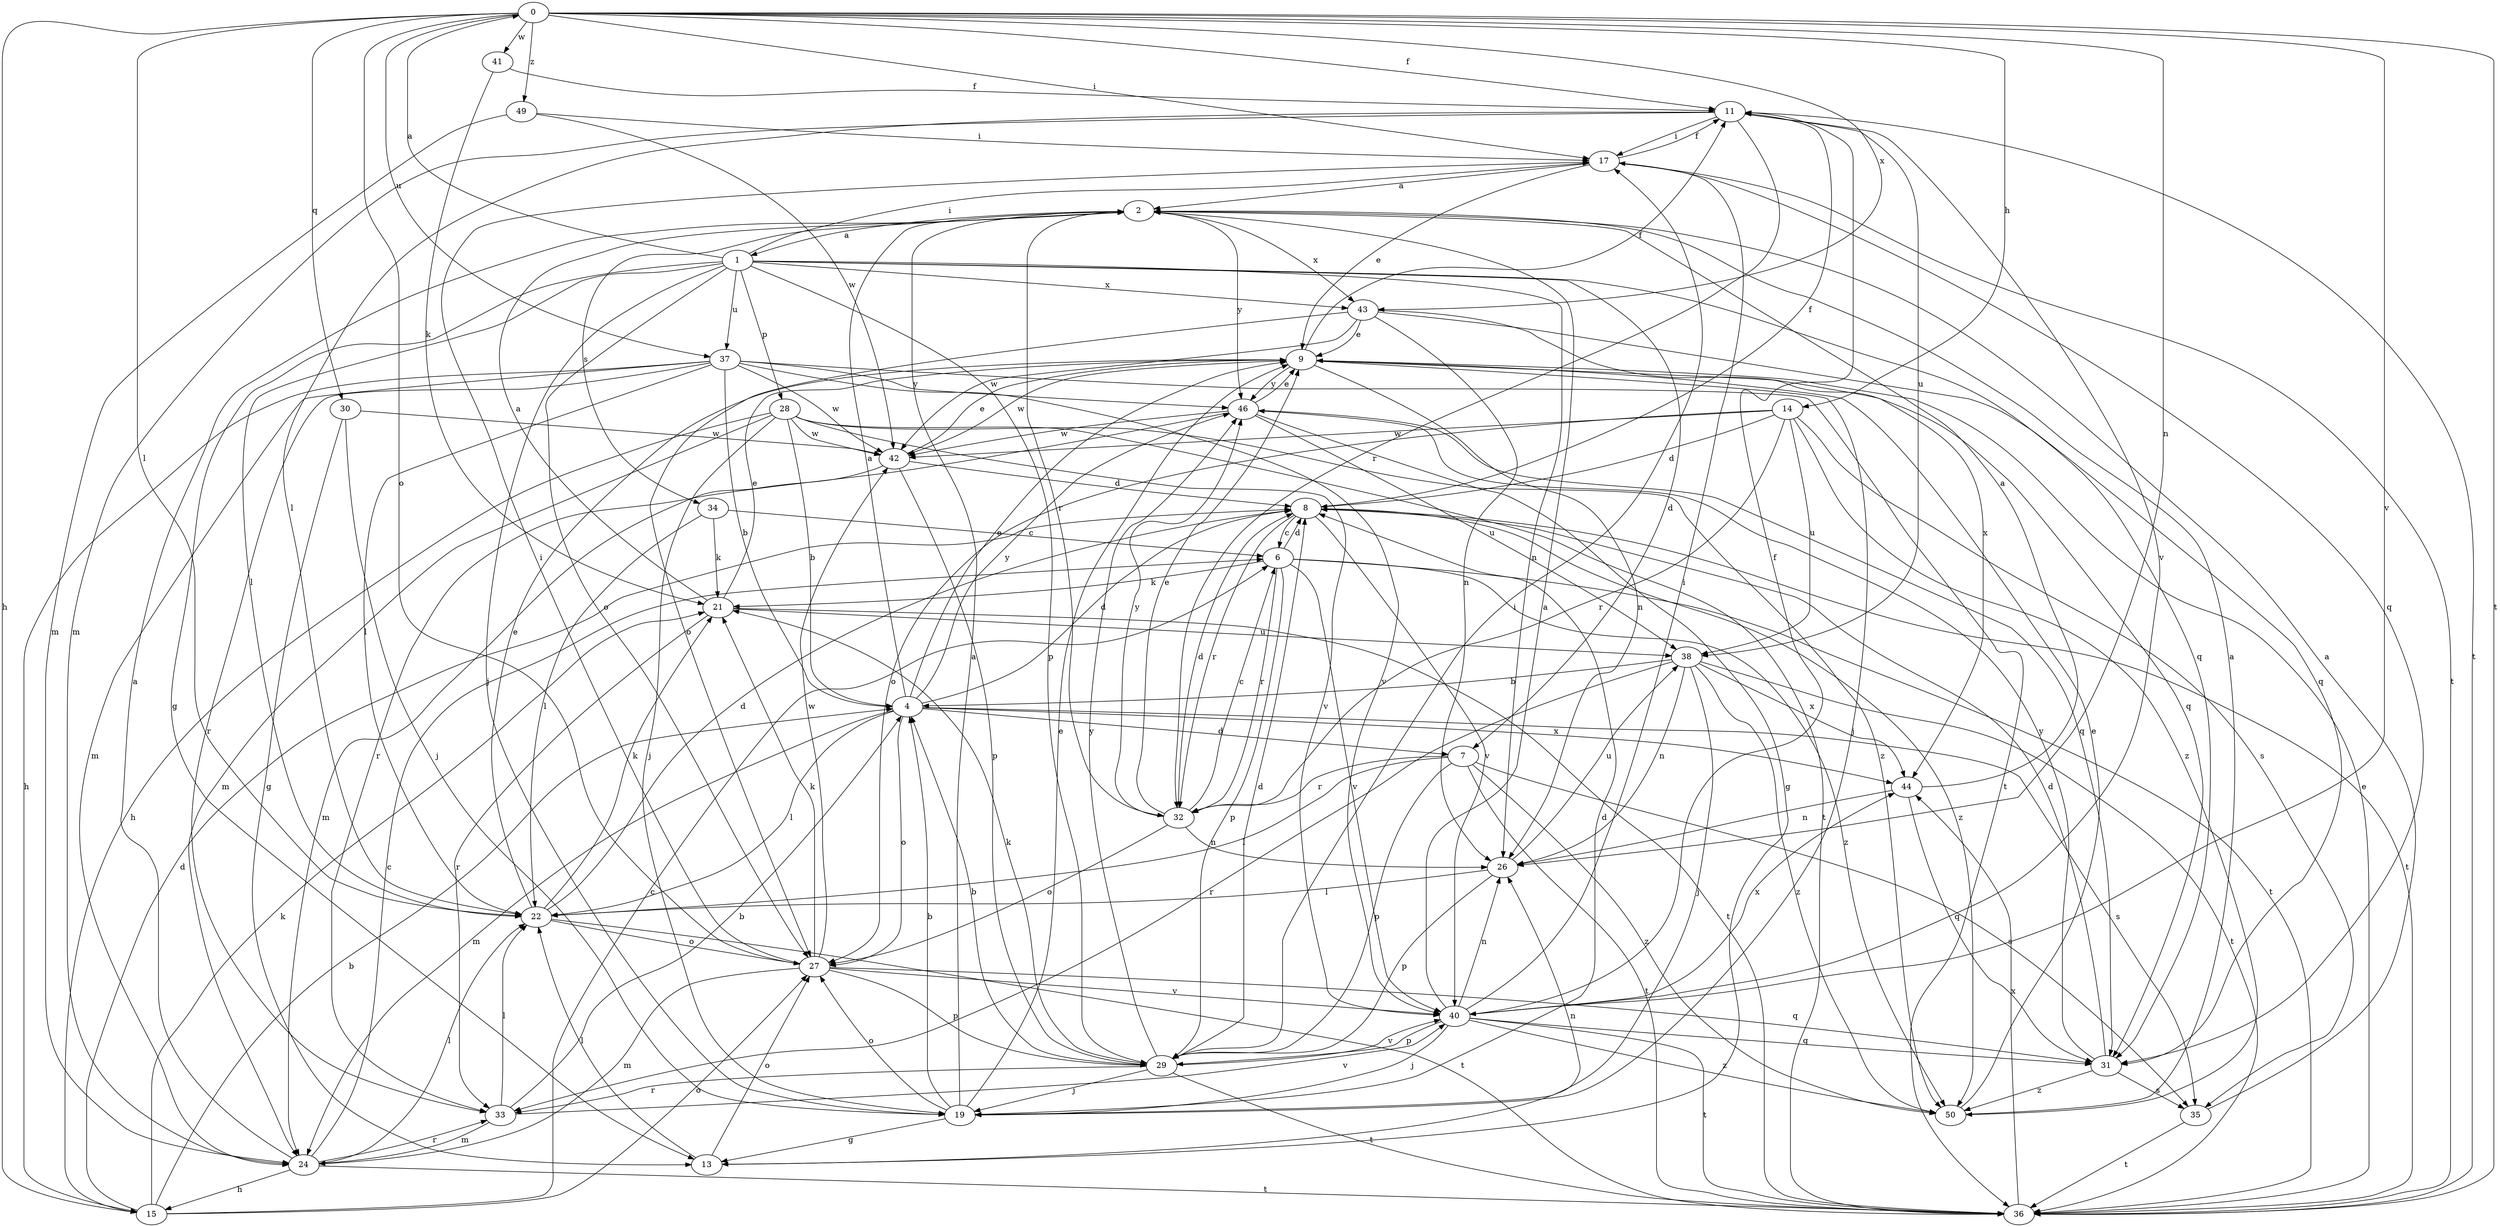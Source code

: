 strict digraph  {
0;
1;
2;
4;
6;
7;
8;
9;
11;
13;
14;
15;
17;
19;
21;
22;
24;
26;
27;
28;
29;
30;
31;
32;
33;
34;
35;
36;
37;
38;
40;
41;
42;
43;
44;
46;
49;
50;
0 -> 11  [label=f];
0 -> 14  [label=h];
0 -> 15  [label=h];
0 -> 17  [label=i];
0 -> 22  [label=l];
0 -> 26  [label=n];
0 -> 27  [label=o];
0 -> 30  [label=q];
0 -> 36  [label=t];
0 -> 37  [label=u];
0 -> 40  [label=v];
0 -> 41  [label=w];
0 -> 43  [label=x];
0 -> 49  [label=z];
1 -> 0  [label=a];
1 -> 7  [label=d];
1 -> 13  [label=g];
1 -> 17  [label=i];
1 -> 19  [label=j];
1 -> 22  [label=l];
1 -> 26  [label=n];
1 -> 27  [label=o];
1 -> 28  [label=p];
1 -> 29  [label=p];
1 -> 31  [label=q];
1 -> 37  [label=u];
1 -> 43  [label=x];
2 -> 1  [label=a];
2 -> 32  [label=r];
2 -> 34  [label=s];
2 -> 43  [label=x];
2 -> 46  [label=y];
4 -> 2  [label=a];
4 -> 7  [label=d];
4 -> 8  [label=d];
4 -> 9  [label=e];
4 -> 22  [label=l];
4 -> 24  [label=m];
4 -> 27  [label=o];
4 -> 35  [label=s];
4 -> 44  [label=x];
4 -> 46  [label=y];
6 -> 8  [label=d];
6 -> 21  [label=k];
6 -> 29  [label=p];
6 -> 32  [label=r];
6 -> 36  [label=t];
6 -> 40  [label=v];
6 -> 50  [label=z];
7 -> 22  [label=l];
7 -> 29  [label=p];
7 -> 32  [label=r];
7 -> 35  [label=s];
7 -> 36  [label=t];
7 -> 50  [label=z];
8 -> 6  [label=c];
8 -> 11  [label=f];
8 -> 32  [label=r];
8 -> 36  [label=t];
8 -> 40  [label=v];
8 -> 50  [label=z];
9 -> 11  [label=f];
9 -> 19  [label=j];
9 -> 26  [label=n];
9 -> 31  [label=q];
9 -> 42  [label=w];
9 -> 46  [label=y];
11 -> 17  [label=i];
11 -> 22  [label=l];
11 -> 24  [label=m];
11 -> 32  [label=r];
11 -> 36  [label=t];
11 -> 38  [label=u];
11 -> 40  [label=v];
13 -> 22  [label=l];
13 -> 26  [label=n];
13 -> 27  [label=o];
14 -> 8  [label=d];
14 -> 27  [label=o];
14 -> 32  [label=r];
14 -> 35  [label=s];
14 -> 38  [label=u];
14 -> 42  [label=w];
14 -> 50  [label=z];
15 -> 4  [label=b];
15 -> 6  [label=c];
15 -> 8  [label=d];
15 -> 21  [label=k];
15 -> 27  [label=o];
17 -> 2  [label=a];
17 -> 9  [label=e];
17 -> 11  [label=f];
17 -> 31  [label=q];
17 -> 36  [label=t];
19 -> 2  [label=a];
19 -> 4  [label=b];
19 -> 8  [label=d];
19 -> 9  [label=e];
19 -> 13  [label=g];
19 -> 27  [label=o];
21 -> 2  [label=a];
21 -> 9  [label=e];
21 -> 33  [label=r];
21 -> 36  [label=t];
21 -> 38  [label=u];
22 -> 8  [label=d];
22 -> 9  [label=e];
22 -> 21  [label=k];
22 -> 27  [label=o];
22 -> 36  [label=t];
24 -> 2  [label=a];
24 -> 6  [label=c];
24 -> 15  [label=h];
24 -> 22  [label=l];
24 -> 33  [label=r];
24 -> 36  [label=t];
26 -> 22  [label=l];
26 -> 29  [label=p];
26 -> 38  [label=u];
27 -> 17  [label=i];
27 -> 21  [label=k];
27 -> 24  [label=m];
27 -> 29  [label=p];
27 -> 31  [label=q];
27 -> 40  [label=v];
27 -> 42  [label=w];
28 -> 4  [label=b];
28 -> 15  [label=h];
28 -> 19  [label=j];
28 -> 24  [label=m];
28 -> 36  [label=t];
28 -> 40  [label=v];
28 -> 42  [label=w];
28 -> 50  [label=z];
29 -> 4  [label=b];
29 -> 8  [label=d];
29 -> 17  [label=i];
29 -> 19  [label=j];
29 -> 21  [label=k];
29 -> 33  [label=r];
29 -> 36  [label=t];
29 -> 40  [label=v];
29 -> 46  [label=y];
30 -> 13  [label=g];
30 -> 19  [label=j];
30 -> 42  [label=w];
31 -> 8  [label=d];
31 -> 35  [label=s];
31 -> 46  [label=y];
31 -> 50  [label=z];
32 -> 6  [label=c];
32 -> 8  [label=d];
32 -> 9  [label=e];
32 -> 26  [label=n];
32 -> 27  [label=o];
32 -> 46  [label=y];
33 -> 4  [label=b];
33 -> 22  [label=l];
33 -> 24  [label=m];
33 -> 40  [label=v];
34 -> 6  [label=c];
34 -> 21  [label=k];
34 -> 22  [label=l];
35 -> 2  [label=a];
35 -> 36  [label=t];
36 -> 9  [label=e];
36 -> 44  [label=x];
37 -> 4  [label=b];
37 -> 15  [label=h];
37 -> 22  [label=l];
37 -> 24  [label=m];
37 -> 33  [label=r];
37 -> 36  [label=t];
37 -> 40  [label=v];
37 -> 42  [label=w];
37 -> 46  [label=y];
38 -> 4  [label=b];
38 -> 19  [label=j];
38 -> 26  [label=n];
38 -> 33  [label=r];
38 -> 36  [label=t];
38 -> 44  [label=x];
38 -> 50  [label=z];
40 -> 2  [label=a];
40 -> 11  [label=f];
40 -> 17  [label=i];
40 -> 19  [label=j];
40 -> 26  [label=n];
40 -> 29  [label=p];
40 -> 31  [label=q];
40 -> 36  [label=t];
40 -> 44  [label=x];
40 -> 50  [label=z];
41 -> 11  [label=f];
41 -> 21  [label=k];
42 -> 8  [label=d];
42 -> 9  [label=e];
42 -> 24  [label=m];
42 -> 29  [label=p];
43 -> 9  [label=e];
43 -> 26  [label=n];
43 -> 27  [label=o];
43 -> 31  [label=q];
43 -> 42  [label=w];
43 -> 44  [label=x];
44 -> 2  [label=a];
44 -> 26  [label=n];
44 -> 31  [label=q];
46 -> 9  [label=e];
46 -> 13  [label=g];
46 -> 31  [label=q];
46 -> 33  [label=r];
46 -> 38  [label=u];
46 -> 42  [label=w];
49 -> 17  [label=i];
49 -> 24  [label=m];
49 -> 42  [label=w];
50 -> 2  [label=a];
50 -> 9  [label=e];
}
